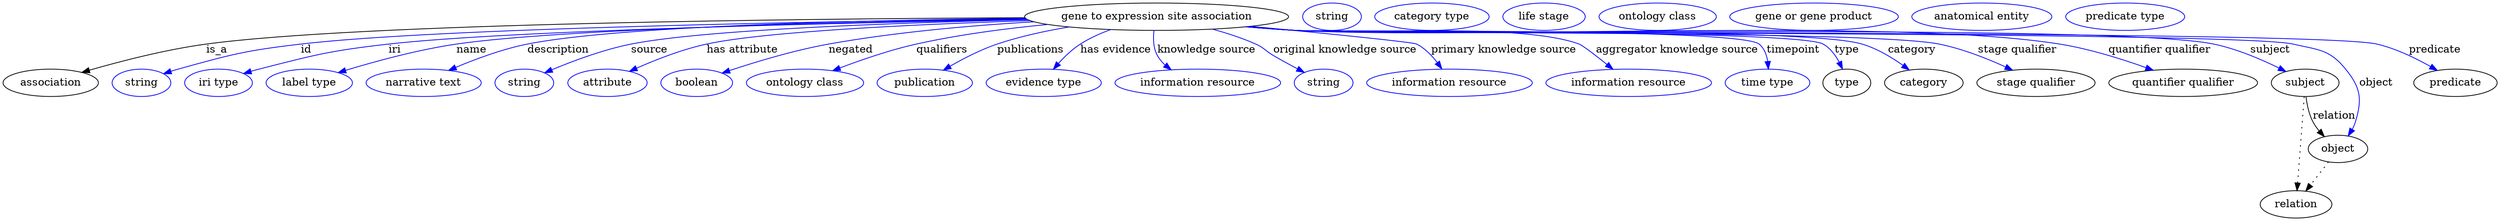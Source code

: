 digraph {
	graph [bb="0,0,3268,283"];
	node [label="\N"];
	"gene to expression site association"	[height=0.5,
		label="gene to expression site association",
		pos="1510.4,265",
		width=4.8024];
	association	[height=0.5,
		pos="62.394,178",
		width=1.7332];
	"gene to expression site association" -> association	[label=is_a,
		lp="282.39,221.5",
		pos="e,103.34,191.64 1337.8,263.61 1046.5,262.19 469.64,255.95 268.39,229 214.65,221.8 154.52,206.32 113.17,194.48"];
	id	[color=blue,
		height=0.5,
		label=string,
		pos="181.39,178",
		width=1.0652];
	"gene to expression site association" -> id	[color=blue,
		label=id,
		lp="400.39,221.5",
		pos="e,210.37,190.01 1339.5,262.14 1073.2,258.65 571.26,249.53 393.39,229 319.54,220.47 301.06,215.79 229.39,196 226.28,195.14 223.08,\
194.18 219.89,193.17",
		style=solid];
	iri	[color=blue,
		height=0.5,
		label="iri type",
		pos="282.39,178",
		width=1.2277];
	"gene to expression site association" -> iri	[color=blue,
		label=iri,
		lp="512.39,221.5",
		pos="e,315.3,190.21 1340.9,261.35 1097.5,256.98 661.2,246.92 504.39,229 428.36,220.31 409.51,215.05 335.39,196 332.02,195.13 328.54,194.17 \
325.05,193.16",
		style=solid];
	name	[color=blue,
		height=0.5,
		label="label type",
		pos="401.39,178",
		width=1.5707];
	"gene to expression site association" -> name	[color=blue,
		label=name,
		lp="613.39,221.5",
		pos="e,439.14,191.43 1339.8,261.9 1115.1,258.37 732.39,249.5 593.39,229 543.34,221.62 487.53,206.25 449.03,194.49",
		style=solid];
	description	[color=blue,
		height=0.5,
		label="narrative text",
		pos="551.39,178",
		width=2.0943];
	"gene to expression site association" -> description	[color=blue,
		label=description,
		lp="726.89,221.5",
		pos="e,583.84,194.29 1338.3,262.98 1134.2,260.67 806.5,253.17 686.39,229 654.1,222.5 619.27,209.44 593.08,198.3",
		style=solid];
	source	[color=blue,
		height=0.5,
		label=string,
		pos="683.39,178",
		width=1.0652];
	"gene to expression site association" -> source	[color=blue,
		label=source,
		lp="845.39,221.5",
		pos="e,709.69,191.19 1341.2,261.14 1169.9,257.21 917.01,248.3 821.39,229 785.58,221.77 746.59,206.95 719.22,195.32",
		style=solid];
	"has attribute"	[color=blue,
		height=0.5,
		label=attribute,
		pos="791.39,178",
		width=1.4443];
	"gene to expression site association" -> "has attribute"	[color=blue,
		label="has attribute",
		lp="967.39,221.5",
		pos="e,820.05,193.09 1344.3,259.88 1198.6,255.22 998.22,245.96 920.39,229 888.66,222.09 854.46,208.53 829.25,197.27",
		style=solid];
	negated	[color=blue,
		height=0.5,
		label=boolean,
		pos="908.39,178",
		width=1.2999];
	"gene to expression site association" -> negated	[color=blue,
		label=negated,
		lp="1109.4,221.5",
		pos="e,941.52,190.88 1349.7,258.31 1268.4,253.57 1168.7,244.89 1080.4,229 1035.5,220.93 985.69,205.72 951.25,194.18",
		style=solid];
	qualifiers	[color=blue,
		height=0.5,
		label="ontology class",
		pos="1049.4,178",
		width=2.1304];
	"gene to expression site association" -> qualifiers	[color=blue,
		label=qualifiers,
		lp="1228.9,221.5",
		pos="e,1085.7,193.91 1367.8,254.82 1313.4,249.59 1251.1,241.48 1195.4,229 1161.1,221.33 1123.7,208.41 1095.3,197.62",
		style=solid];
	publications	[color=blue,
		height=0.5,
		label=publication,
		pos="1206.4,178",
		width=1.7332];
	"gene to expression site association" -> publications	[color=blue,
		label=publications,
		lp="1345.4,221.5",
		pos="e,1230.8,194.65 1395.7,251.52 1364.6,246.33 1331.3,239.08 1301.4,229 1279.9,221.75 1257.3,210.08 1239.6,199.84",
		style=solid];
	"has evidence"	[color=blue,
		height=0.5,
		label="evidence type",
		pos="1362.4,178",
		width=2.0943];
	"gene to expression site association" -> "has evidence"	[color=blue,
		label="has evidence",
		lp="1456.9,221.5",
		pos="e,1375.1,195.83 1450.4,248.11 1436.6,243.12 1422.5,236.81 1410.4,229 1399.7,222.16 1389.7,212.5 1381.7,203.49",
		style=solid];
	"knowledge source"	[color=blue,
		height=0.5,
		label="information resource",
		pos="1564.4,178",
		width=3.015];
	"gene to expression site association" -> "knowledge source"	[color=blue,
		label="knowledge source",
		lp="1575.9,221.5",
		pos="e,1529.4,195.12 1506.9,246.77 1505.8,236.63 1505.9,223.89 1511.4,214 1514,209.35 1517.4,205.21 1521.4,201.56",
		style=solid];
	"original knowledge source"	[color=blue,
		height=0.5,
		label=string,
		pos="1729.4,178",
		width=1.0652];
	"gene to expression site association" -> "original knowledge source"	[color=blue,
		label="original knowledge source",
		lp="1757.4,221.5",
		pos="e,1704,191.77 1583.7,248.59 1602.6,243.46 1622.6,236.97 1640.4,229 1651.5,224.02 1652.9,220.2 1663.4,214 1673.5,208.05 1684.7,201.94 \
1694.9,196.52",
		style=solid];
	"primary knowledge source"	[color=blue,
		height=0.5,
		label="information resource",
		pos="1894.4,178",
		width=3.015];
	"gene to expression site association" -> "primary knowledge source"	[color=blue,
		label="primary knowledge source",
		lp="1965.4,221.5",
		pos="e,1884.3,196.41 1633.9,252.39 1729.5,243.23 1846.4,231.59 1851.4,229 1862.1,223.4 1871.3,213.9 1878.4,204.68",
		style=solid];
	"aggregator knowledge source"	[color=blue,
		height=0.5,
		label="information resource",
		pos="2129.4,178",
		width=3.015];
	"gene to expression site association" -> "aggregator knowledge source"	[color=blue,
		label="aggregator knowledge source",
		lp="2192.9,221.5",
		pos="e,2108.8,195.86 1630.7,251.99 1651.3,250.16 1672.5,248.41 1692.4,247 1775,241.15 1986.7,257.54 2064.4,229 2068.7,227.4 2085.5,214.48 \
2100.9,202.17",
		style=solid];
	timepoint	[color=blue,
		height=0.5,
		label="time type",
		pos="2311.4,178",
		width=1.5346];
	"gene to expression site association" -> timepoint	[color=blue,
		label=timepoint,
		lp="2345.4,221.5",
		pos="e,2312.6,196.09 1628.8,251.84 1649.9,249.98 1671.8,248.27 1692.4,247 1726.1,244.93 2274.4,250.56 2300.4,229 2307.1,223.44 2310.3,\
214.79 2311.7,206.25",
		style=solid];
	type	[height=0.5,
		pos="2415.4,178",
		width=0.86659];
	"gene to expression site association" -> type	[color=blue,
		label=type,
		lp="2415.4,221.5",
		pos="e,2409.7,196.11 1628.3,251.83 1649.6,249.95 1671.6,248.24 1692.4,247 1730.8,244.71 2351,248.14 2384.4,229 2393.6,223.72 2400.4,214.49 \
2405.3,205.38",
		style=solid];
	category	[height=0.5,
		pos="2516.4,178",
		width=1.4263];
	"gene to expression site association" -> category	[color=blue,
		label=category,
		lp="2500.9,221.5",
		pos="e,2497.2,194.96 1628.3,251.79 1649.6,249.93 1671.6,248.22 1692.4,247 1774.8,242.16 2356.2,252.51 2435.4,229 2454.7,223.26 2474,211.63 \
2489,201.03",
		style=solid];
	"stage qualifier"	[height=0.5,
		pos="2663.4,178",
		width=2.1484];
	"gene to expression site association" -> "stage qualifier"	[color=blue,
		label="stage qualifier",
		lp="2638.9,221.5",
		pos="e,2632.8,194.62 1628.3,251.74 1649.6,249.88 1671.6,248.19 1692.4,247 1786,241.63 2444.4,247.47 2536.4,229 2566.6,222.92 2599,210.09 \
2623.5,198.95",
		style=solid];
	"quantifier qualifier"	[height=0.5,
		pos="2856.4,178",
		width=2.7081];
	"gene to expression site association" -> "quantifier qualifier"	[color=blue,
		label="quantifier qualifier",
		lp="2825.4,221.5",
		pos="e,2817.2,194.51 1627.8,251.73 1649.3,249.86 1671.5,248.16 1692.4,247 1914.8,234.64 2474.5,264.19 2694.4,229 2733.4,222.76 2776,209.34 \
2807.7,197.97",
		style=solid];
	subject	[height=0.5,
		pos="3016.4,178",
		width=1.2277];
	"gene to expression site association" -> subject	[color=blue,
		label=subject,
		lp="2970.4,221.5",
		pos="e,2991.1,192.88 1627.3,251.72 1648.9,249.83 1671.3,248.14 1692.4,247 1826,239.77 2765.4,256.22 2896.4,229 2926.5,222.74 2958.5,208.99 \
2981.9,197.48",
		style=solid];
	object	[height=0.5,
		pos="3059.4,91",
		width=1.0832];
	"gene to expression site association" -> object	[color=blue,
		label=object,
		lp="3109.4,178",
		pos="e,3072.8,108.09 1627.3,251.7 1648.9,249.82 1671.3,248.13 1692.4,247 1765,243.12 2929.6,245.56 3000.4,229 3033.5,221.25 3048,222.42 \
3069.4,196 3089,171.74 3091.3,156.9 3082.4,127 3081.4,123.55 3079.9,120.13 3078.1,116.85",
		style=solid];
	predicate	[height=0.5,
		pos="3213.4,178",
		width=1.5165];
	"gene to expression site association" -> predicate	[color=blue,
		label=predicate,
		lp="3186.4,221.5",
		pos="e,3189.6,194.33 1627.3,251.68 1648.9,249.8 1671.3,248.12 1692.4,247 1771.1,242.83 3033.7,247.14 3110.4,229 3135.3,223.11 3161.2,\
210.52 3180.8,199.44",
		style=solid];
	association_type	[color=blue,
		height=0.5,
		label=string,
		pos="1739.4,265",
		width=1.0652];
	association_category	[color=blue,
		height=0.5,
		label="category type",
		pos="1870.4,265",
		width=2.0762];
	"gene to expression site association_stage qualifier"	[color=blue,
		height=0.5,
		label="life stage",
		pos="2017.4,265",
		width=1.4985];
	"gene to expression site association_quantifier qualifier"	[color=blue,
		height=0.5,
		label="ontology class",
		pos="2166.4,265",
		width=2.1304];
	subject -> object	[label=relation,
		lp="3054.4,134.5",
		pos="e,3041.5,107.23 3017.5,159.55 3018.7,149.57 3021.2,137.07 3026.4,127 3028.6,122.68 3031.5,118.52 3034.7,114.66"];
	relation	[height=0.5,
		pos="3004.4,18",
		width=1.2999];
	subject -> relation	[pos="e,3005.7,36.188 3015.1,159.79 3013,132.48 3009,78.994 3006.5,46.38",
		style=dotted];
	"gene to expression site association_subject"	[color=blue,
		height=0.5,
		label="gene or gene product",
		pos="2371.4,265",
		width=3.0692];
	object -> relation	[pos="e,3017.2,35.54 3046.9,73.889 3040,64.939 3031.2,53.617 3023.4,43.584",
		style=dotted];
	"gene to expression site association_object"	[color=blue,
		height=0.5,
		label="anatomical entity",
		pos="2591.4,265",
		width=2.5456];
	"gene to expression site association_predicate"	[color=blue,
		height=0.5,
		label="predicate type",
		pos="2779.4,265",
		width=2.1665];
}
